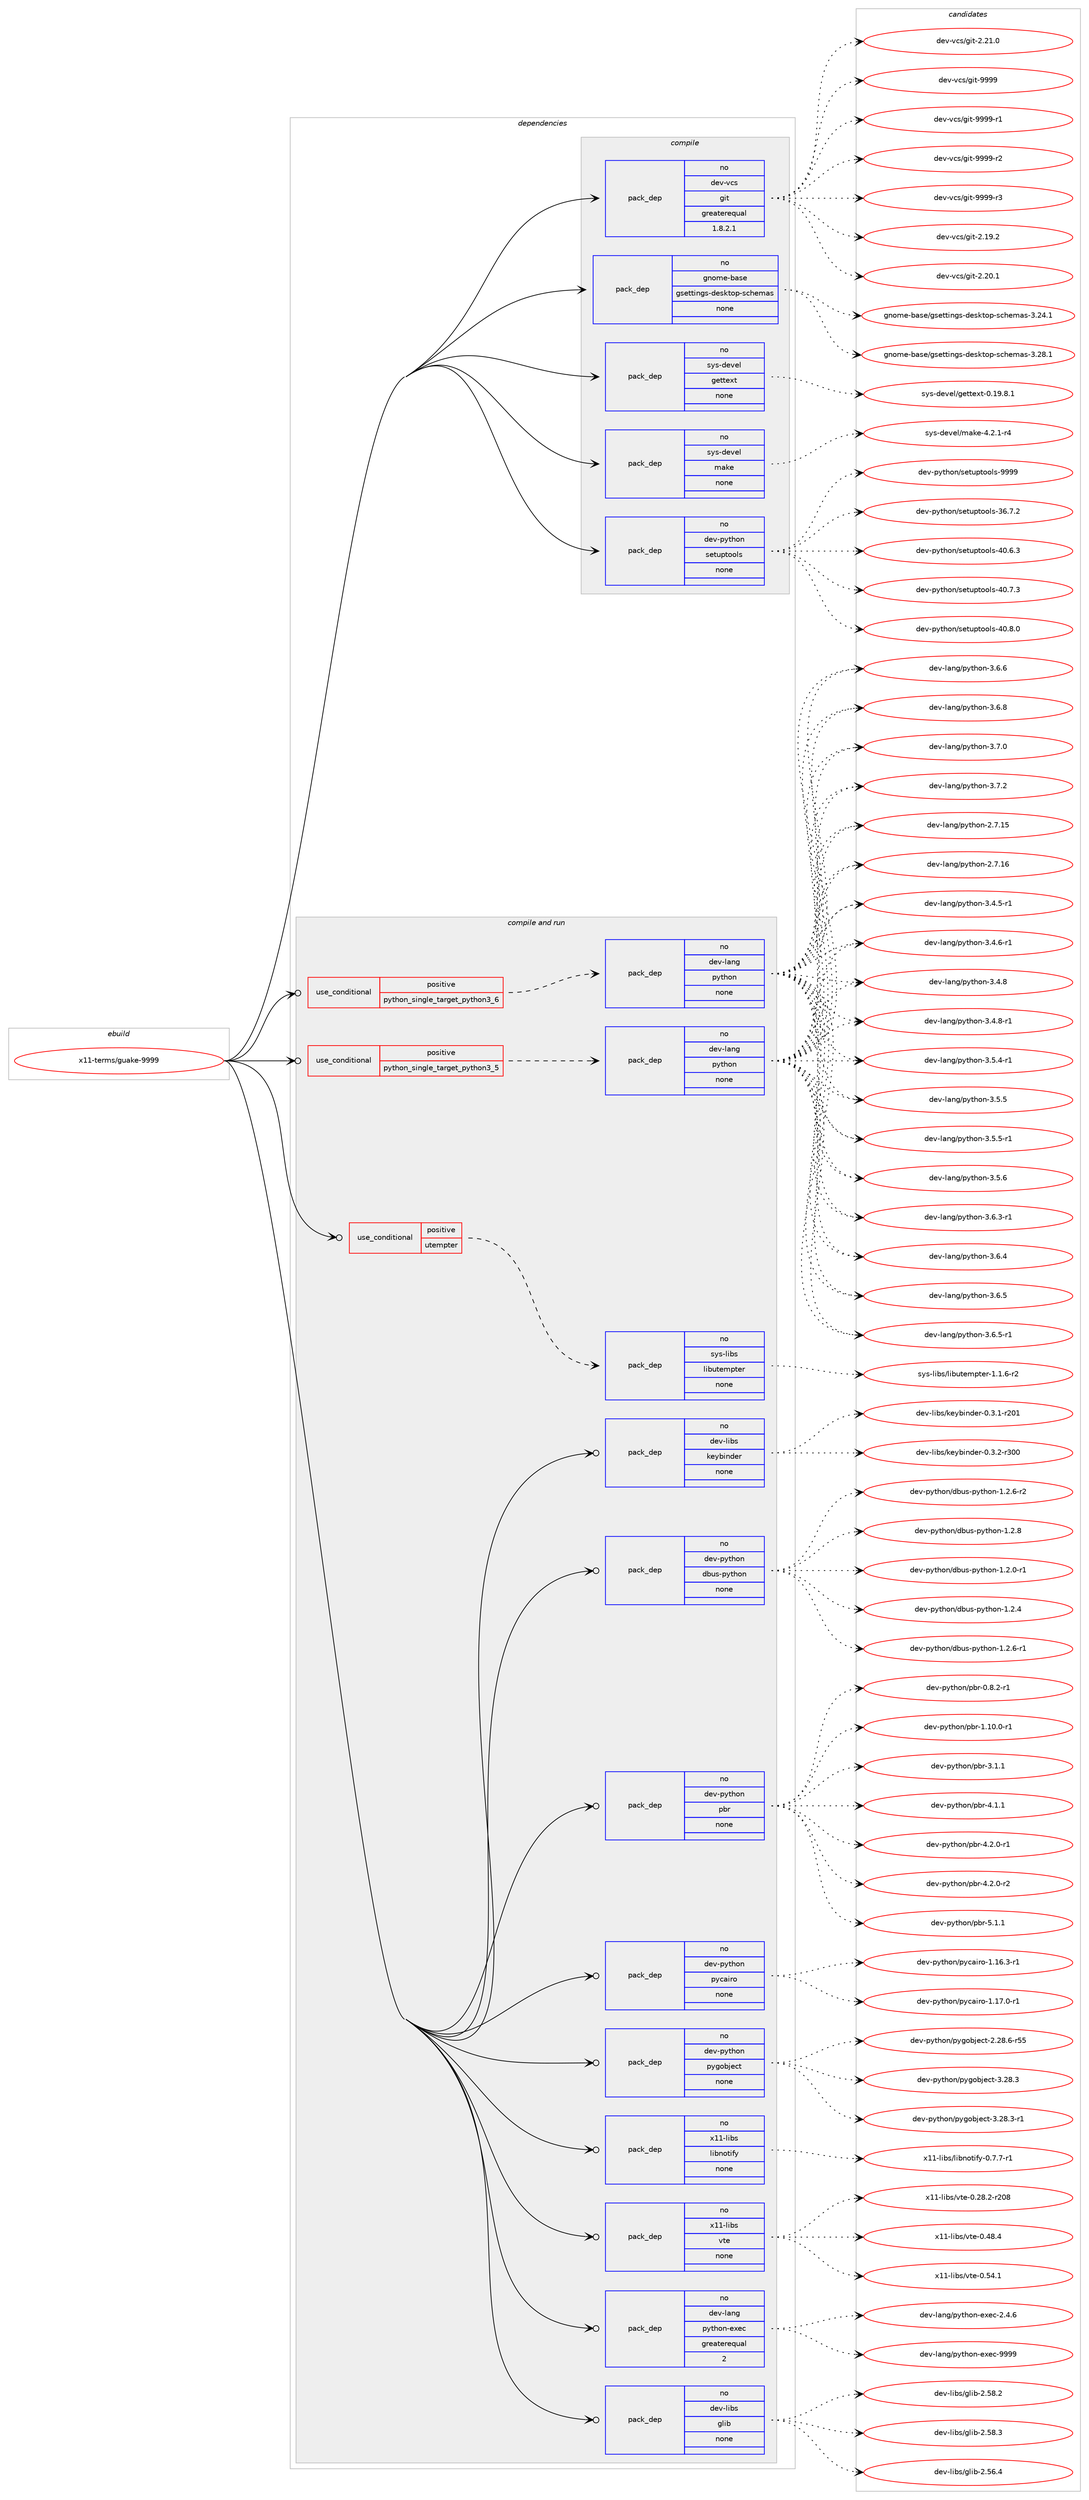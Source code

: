 digraph prolog {

# *************
# Graph options
# *************

newrank=true;
concentrate=true;
compound=true;
graph [rankdir=LR,fontname=Helvetica,fontsize=10,ranksep=1.5];#, ranksep=2.5, nodesep=0.2];
edge  [arrowhead=vee];
node  [fontname=Helvetica,fontsize=10];

# **********
# The ebuild
# **********

subgraph cluster_leftcol {
color=gray;
rank=same;
label=<<i>ebuild</i>>;
id [label="x11-terms/guake-9999", color=red, width=4, href="../x11-terms/guake-9999.svg"];
}

# ****************
# The dependencies
# ****************

subgraph cluster_midcol {
color=gray;
label=<<i>dependencies</i>>;
subgraph cluster_compile {
fillcolor="#eeeeee";
style=filled;
label=<<i>compile</i>>;
subgraph pack1271196 {
dependency1768027 [label=<<TABLE BORDER="0" CELLBORDER="1" CELLSPACING="0" CELLPADDING="4" WIDTH="220"><TR><TD ROWSPAN="6" CELLPADDING="30">pack_dep</TD></TR><TR><TD WIDTH="110">no</TD></TR><TR><TD>dev-python</TD></TR><TR><TD>setuptools</TD></TR><TR><TD>none</TD></TR><TR><TD></TD></TR></TABLE>>, shape=none, color=blue];
}
id:e -> dependency1768027:w [weight=20,style="solid",arrowhead="vee"];
subgraph pack1271197 {
dependency1768028 [label=<<TABLE BORDER="0" CELLBORDER="1" CELLSPACING="0" CELLPADDING="4" WIDTH="220"><TR><TD ROWSPAN="6" CELLPADDING="30">pack_dep</TD></TR><TR><TD WIDTH="110">no</TD></TR><TR><TD>dev-vcs</TD></TR><TR><TD>git</TD></TR><TR><TD>greaterequal</TD></TR><TR><TD>1.8.2.1</TD></TR></TABLE>>, shape=none, color=blue];
}
id:e -> dependency1768028:w [weight=20,style="solid",arrowhead="vee"];
subgraph pack1271198 {
dependency1768029 [label=<<TABLE BORDER="0" CELLBORDER="1" CELLSPACING="0" CELLPADDING="4" WIDTH="220"><TR><TD ROWSPAN="6" CELLPADDING="30">pack_dep</TD></TR><TR><TD WIDTH="110">no</TD></TR><TR><TD>gnome-base</TD></TR><TR><TD>gsettings-desktop-schemas</TD></TR><TR><TD>none</TD></TR><TR><TD></TD></TR></TABLE>>, shape=none, color=blue];
}
id:e -> dependency1768029:w [weight=20,style="solid",arrowhead="vee"];
subgraph pack1271199 {
dependency1768030 [label=<<TABLE BORDER="0" CELLBORDER="1" CELLSPACING="0" CELLPADDING="4" WIDTH="220"><TR><TD ROWSPAN="6" CELLPADDING="30">pack_dep</TD></TR><TR><TD WIDTH="110">no</TD></TR><TR><TD>sys-devel</TD></TR><TR><TD>gettext</TD></TR><TR><TD>none</TD></TR><TR><TD></TD></TR></TABLE>>, shape=none, color=blue];
}
id:e -> dependency1768030:w [weight=20,style="solid",arrowhead="vee"];
subgraph pack1271200 {
dependency1768031 [label=<<TABLE BORDER="0" CELLBORDER="1" CELLSPACING="0" CELLPADDING="4" WIDTH="220"><TR><TD ROWSPAN="6" CELLPADDING="30">pack_dep</TD></TR><TR><TD WIDTH="110">no</TD></TR><TR><TD>sys-devel</TD></TR><TR><TD>make</TD></TR><TR><TD>none</TD></TR><TR><TD></TD></TR></TABLE>>, shape=none, color=blue];
}
id:e -> dependency1768031:w [weight=20,style="solid",arrowhead="vee"];
}
subgraph cluster_compileandrun {
fillcolor="#eeeeee";
style=filled;
label=<<i>compile and run</i>>;
subgraph cond467026 {
dependency1768032 [label=<<TABLE BORDER="0" CELLBORDER="1" CELLSPACING="0" CELLPADDING="4"><TR><TD ROWSPAN="3" CELLPADDING="10">use_conditional</TD></TR><TR><TD>positive</TD></TR><TR><TD>python_single_target_python3_5</TD></TR></TABLE>>, shape=none, color=red];
subgraph pack1271201 {
dependency1768033 [label=<<TABLE BORDER="0" CELLBORDER="1" CELLSPACING="0" CELLPADDING="4" WIDTH="220"><TR><TD ROWSPAN="6" CELLPADDING="30">pack_dep</TD></TR><TR><TD WIDTH="110">no</TD></TR><TR><TD>dev-lang</TD></TR><TR><TD>python</TD></TR><TR><TD>none</TD></TR><TR><TD></TD></TR></TABLE>>, shape=none, color=blue];
}
dependency1768032:e -> dependency1768033:w [weight=20,style="dashed",arrowhead="vee"];
}
id:e -> dependency1768032:w [weight=20,style="solid",arrowhead="odotvee"];
subgraph cond467027 {
dependency1768034 [label=<<TABLE BORDER="0" CELLBORDER="1" CELLSPACING="0" CELLPADDING="4"><TR><TD ROWSPAN="3" CELLPADDING="10">use_conditional</TD></TR><TR><TD>positive</TD></TR><TR><TD>python_single_target_python3_6</TD></TR></TABLE>>, shape=none, color=red];
subgraph pack1271202 {
dependency1768035 [label=<<TABLE BORDER="0" CELLBORDER="1" CELLSPACING="0" CELLPADDING="4" WIDTH="220"><TR><TD ROWSPAN="6" CELLPADDING="30">pack_dep</TD></TR><TR><TD WIDTH="110">no</TD></TR><TR><TD>dev-lang</TD></TR><TR><TD>python</TD></TR><TR><TD>none</TD></TR><TR><TD></TD></TR></TABLE>>, shape=none, color=blue];
}
dependency1768034:e -> dependency1768035:w [weight=20,style="dashed",arrowhead="vee"];
}
id:e -> dependency1768034:w [weight=20,style="solid",arrowhead="odotvee"];
subgraph cond467028 {
dependency1768036 [label=<<TABLE BORDER="0" CELLBORDER="1" CELLSPACING="0" CELLPADDING="4"><TR><TD ROWSPAN="3" CELLPADDING="10">use_conditional</TD></TR><TR><TD>positive</TD></TR><TR><TD>utempter</TD></TR></TABLE>>, shape=none, color=red];
subgraph pack1271203 {
dependency1768037 [label=<<TABLE BORDER="0" CELLBORDER="1" CELLSPACING="0" CELLPADDING="4" WIDTH="220"><TR><TD ROWSPAN="6" CELLPADDING="30">pack_dep</TD></TR><TR><TD WIDTH="110">no</TD></TR><TR><TD>sys-libs</TD></TR><TR><TD>libutempter</TD></TR><TR><TD>none</TD></TR><TR><TD></TD></TR></TABLE>>, shape=none, color=blue];
}
dependency1768036:e -> dependency1768037:w [weight=20,style="dashed",arrowhead="vee"];
}
id:e -> dependency1768036:w [weight=20,style="solid",arrowhead="odotvee"];
subgraph pack1271204 {
dependency1768038 [label=<<TABLE BORDER="0" CELLBORDER="1" CELLSPACING="0" CELLPADDING="4" WIDTH="220"><TR><TD ROWSPAN="6" CELLPADDING="30">pack_dep</TD></TR><TR><TD WIDTH="110">no</TD></TR><TR><TD>dev-lang</TD></TR><TR><TD>python-exec</TD></TR><TR><TD>greaterequal</TD></TR><TR><TD>2</TD></TR></TABLE>>, shape=none, color=blue];
}
id:e -> dependency1768038:w [weight=20,style="solid",arrowhead="odotvee"];
subgraph pack1271205 {
dependency1768039 [label=<<TABLE BORDER="0" CELLBORDER="1" CELLSPACING="0" CELLPADDING="4" WIDTH="220"><TR><TD ROWSPAN="6" CELLPADDING="30">pack_dep</TD></TR><TR><TD WIDTH="110">no</TD></TR><TR><TD>dev-libs</TD></TR><TR><TD>glib</TD></TR><TR><TD>none</TD></TR><TR><TD></TD></TR></TABLE>>, shape=none, color=blue];
}
id:e -> dependency1768039:w [weight=20,style="solid",arrowhead="odotvee"];
subgraph pack1271206 {
dependency1768040 [label=<<TABLE BORDER="0" CELLBORDER="1" CELLSPACING="0" CELLPADDING="4" WIDTH="220"><TR><TD ROWSPAN="6" CELLPADDING="30">pack_dep</TD></TR><TR><TD WIDTH="110">no</TD></TR><TR><TD>dev-libs</TD></TR><TR><TD>keybinder</TD></TR><TR><TD>none</TD></TR><TR><TD></TD></TR></TABLE>>, shape=none, color=blue];
}
id:e -> dependency1768040:w [weight=20,style="solid",arrowhead="odotvee"];
subgraph pack1271207 {
dependency1768041 [label=<<TABLE BORDER="0" CELLBORDER="1" CELLSPACING="0" CELLPADDING="4" WIDTH="220"><TR><TD ROWSPAN="6" CELLPADDING="30">pack_dep</TD></TR><TR><TD WIDTH="110">no</TD></TR><TR><TD>dev-python</TD></TR><TR><TD>dbus-python</TD></TR><TR><TD>none</TD></TR><TR><TD></TD></TR></TABLE>>, shape=none, color=blue];
}
id:e -> dependency1768041:w [weight=20,style="solid",arrowhead="odotvee"];
subgraph pack1271208 {
dependency1768042 [label=<<TABLE BORDER="0" CELLBORDER="1" CELLSPACING="0" CELLPADDING="4" WIDTH="220"><TR><TD ROWSPAN="6" CELLPADDING="30">pack_dep</TD></TR><TR><TD WIDTH="110">no</TD></TR><TR><TD>dev-python</TD></TR><TR><TD>pbr</TD></TR><TR><TD>none</TD></TR><TR><TD></TD></TR></TABLE>>, shape=none, color=blue];
}
id:e -> dependency1768042:w [weight=20,style="solid",arrowhead="odotvee"];
subgraph pack1271209 {
dependency1768043 [label=<<TABLE BORDER="0" CELLBORDER="1" CELLSPACING="0" CELLPADDING="4" WIDTH="220"><TR><TD ROWSPAN="6" CELLPADDING="30">pack_dep</TD></TR><TR><TD WIDTH="110">no</TD></TR><TR><TD>dev-python</TD></TR><TR><TD>pycairo</TD></TR><TR><TD>none</TD></TR><TR><TD></TD></TR></TABLE>>, shape=none, color=blue];
}
id:e -> dependency1768043:w [weight=20,style="solid",arrowhead="odotvee"];
subgraph pack1271210 {
dependency1768044 [label=<<TABLE BORDER="0" CELLBORDER="1" CELLSPACING="0" CELLPADDING="4" WIDTH="220"><TR><TD ROWSPAN="6" CELLPADDING="30">pack_dep</TD></TR><TR><TD WIDTH="110">no</TD></TR><TR><TD>dev-python</TD></TR><TR><TD>pygobject</TD></TR><TR><TD>none</TD></TR><TR><TD></TD></TR></TABLE>>, shape=none, color=blue];
}
id:e -> dependency1768044:w [weight=20,style="solid",arrowhead="odotvee"];
subgraph pack1271211 {
dependency1768045 [label=<<TABLE BORDER="0" CELLBORDER="1" CELLSPACING="0" CELLPADDING="4" WIDTH="220"><TR><TD ROWSPAN="6" CELLPADDING="30">pack_dep</TD></TR><TR><TD WIDTH="110">no</TD></TR><TR><TD>x11-libs</TD></TR><TR><TD>libnotify</TD></TR><TR><TD>none</TD></TR><TR><TD></TD></TR></TABLE>>, shape=none, color=blue];
}
id:e -> dependency1768045:w [weight=20,style="solid",arrowhead="odotvee"];
subgraph pack1271212 {
dependency1768046 [label=<<TABLE BORDER="0" CELLBORDER="1" CELLSPACING="0" CELLPADDING="4" WIDTH="220"><TR><TD ROWSPAN="6" CELLPADDING="30">pack_dep</TD></TR><TR><TD WIDTH="110">no</TD></TR><TR><TD>x11-libs</TD></TR><TR><TD>vte</TD></TR><TR><TD>none</TD></TR><TR><TD></TD></TR></TABLE>>, shape=none, color=blue];
}
id:e -> dependency1768046:w [weight=20,style="solid",arrowhead="odotvee"];
}
subgraph cluster_run {
fillcolor="#eeeeee";
style=filled;
label=<<i>run</i>>;
}
}

# **************
# The candidates
# **************

subgraph cluster_choices {
rank=same;
color=gray;
label=<<i>candidates</i>>;

subgraph choice1271196 {
color=black;
nodesep=1;
choice100101118451121211161041111104711510111611711211611111110811545515446554650 [label="dev-python/setuptools-36.7.2", color=red, width=4,href="../dev-python/setuptools-36.7.2.svg"];
choice100101118451121211161041111104711510111611711211611111110811545524846544651 [label="dev-python/setuptools-40.6.3", color=red, width=4,href="../dev-python/setuptools-40.6.3.svg"];
choice100101118451121211161041111104711510111611711211611111110811545524846554651 [label="dev-python/setuptools-40.7.3", color=red, width=4,href="../dev-python/setuptools-40.7.3.svg"];
choice100101118451121211161041111104711510111611711211611111110811545524846564648 [label="dev-python/setuptools-40.8.0", color=red, width=4,href="../dev-python/setuptools-40.8.0.svg"];
choice10010111845112121116104111110471151011161171121161111111081154557575757 [label="dev-python/setuptools-9999", color=red, width=4,href="../dev-python/setuptools-9999.svg"];
dependency1768027:e -> choice100101118451121211161041111104711510111611711211611111110811545515446554650:w [style=dotted,weight="100"];
dependency1768027:e -> choice100101118451121211161041111104711510111611711211611111110811545524846544651:w [style=dotted,weight="100"];
dependency1768027:e -> choice100101118451121211161041111104711510111611711211611111110811545524846554651:w [style=dotted,weight="100"];
dependency1768027:e -> choice100101118451121211161041111104711510111611711211611111110811545524846564648:w [style=dotted,weight="100"];
dependency1768027:e -> choice10010111845112121116104111110471151011161171121161111111081154557575757:w [style=dotted,weight="100"];
}
subgraph choice1271197 {
color=black;
nodesep=1;
choice10010111845118991154710310511645504649574650 [label="dev-vcs/git-2.19.2", color=red, width=4,href="../dev-vcs/git-2.19.2.svg"];
choice10010111845118991154710310511645504650484649 [label="dev-vcs/git-2.20.1", color=red, width=4,href="../dev-vcs/git-2.20.1.svg"];
choice10010111845118991154710310511645504650494648 [label="dev-vcs/git-2.21.0", color=red, width=4,href="../dev-vcs/git-2.21.0.svg"];
choice1001011184511899115471031051164557575757 [label="dev-vcs/git-9999", color=red, width=4,href="../dev-vcs/git-9999.svg"];
choice10010111845118991154710310511645575757574511449 [label="dev-vcs/git-9999-r1", color=red, width=4,href="../dev-vcs/git-9999-r1.svg"];
choice10010111845118991154710310511645575757574511450 [label="dev-vcs/git-9999-r2", color=red, width=4,href="../dev-vcs/git-9999-r2.svg"];
choice10010111845118991154710310511645575757574511451 [label="dev-vcs/git-9999-r3", color=red, width=4,href="../dev-vcs/git-9999-r3.svg"];
dependency1768028:e -> choice10010111845118991154710310511645504649574650:w [style=dotted,weight="100"];
dependency1768028:e -> choice10010111845118991154710310511645504650484649:w [style=dotted,weight="100"];
dependency1768028:e -> choice10010111845118991154710310511645504650494648:w [style=dotted,weight="100"];
dependency1768028:e -> choice1001011184511899115471031051164557575757:w [style=dotted,weight="100"];
dependency1768028:e -> choice10010111845118991154710310511645575757574511449:w [style=dotted,weight="100"];
dependency1768028:e -> choice10010111845118991154710310511645575757574511450:w [style=dotted,weight="100"];
dependency1768028:e -> choice10010111845118991154710310511645575757574511451:w [style=dotted,weight="100"];
}
subgraph choice1271198 {
color=black;
nodesep=1;
choice103110111109101459897115101471031151011161161051101031154510010111510711611111245115991041011099711545514650524649 [label="gnome-base/gsettings-desktop-schemas-3.24.1", color=red, width=4,href="../gnome-base/gsettings-desktop-schemas-3.24.1.svg"];
choice103110111109101459897115101471031151011161161051101031154510010111510711611111245115991041011099711545514650564649 [label="gnome-base/gsettings-desktop-schemas-3.28.1", color=red, width=4,href="../gnome-base/gsettings-desktop-schemas-3.28.1.svg"];
dependency1768029:e -> choice103110111109101459897115101471031151011161161051101031154510010111510711611111245115991041011099711545514650524649:w [style=dotted,weight="100"];
dependency1768029:e -> choice103110111109101459897115101471031151011161161051101031154510010111510711611111245115991041011099711545514650564649:w [style=dotted,weight="100"];
}
subgraph choice1271199 {
color=black;
nodesep=1;
choice1151211154510010111810110847103101116116101120116454846495746564649 [label="sys-devel/gettext-0.19.8.1", color=red, width=4,href="../sys-devel/gettext-0.19.8.1.svg"];
dependency1768030:e -> choice1151211154510010111810110847103101116116101120116454846495746564649:w [style=dotted,weight="100"];
}
subgraph choice1271200 {
color=black;
nodesep=1;
choice1151211154510010111810110847109971071014552465046494511452 [label="sys-devel/make-4.2.1-r4", color=red, width=4,href="../sys-devel/make-4.2.1-r4.svg"];
dependency1768031:e -> choice1151211154510010111810110847109971071014552465046494511452:w [style=dotted,weight="100"];
}
subgraph choice1271201 {
color=black;
nodesep=1;
choice10010111845108971101034711212111610411111045504655464953 [label="dev-lang/python-2.7.15", color=red, width=4,href="../dev-lang/python-2.7.15.svg"];
choice10010111845108971101034711212111610411111045504655464954 [label="dev-lang/python-2.7.16", color=red, width=4,href="../dev-lang/python-2.7.16.svg"];
choice1001011184510897110103471121211161041111104551465246534511449 [label="dev-lang/python-3.4.5-r1", color=red, width=4,href="../dev-lang/python-3.4.5-r1.svg"];
choice1001011184510897110103471121211161041111104551465246544511449 [label="dev-lang/python-3.4.6-r1", color=red, width=4,href="../dev-lang/python-3.4.6-r1.svg"];
choice100101118451089711010347112121116104111110455146524656 [label="dev-lang/python-3.4.8", color=red, width=4,href="../dev-lang/python-3.4.8.svg"];
choice1001011184510897110103471121211161041111104551465246564511449 [label="dev-lang/python-3.4.8-r1", color=red, width=4,href="../dev-lang/python-3.4.8-r1.svg"];
choice1001011184510897110103471121211161041111104551465346524511449 [label="dev-lang/python-3.5.4-r1", color=red, width=4,href="../dev-lang/python-3.5.4-r1.svg"];
choice100101118451089711010347112121116104111110455146534653 [label="dev-lang/python-3.5.5", color=red, width=4,href="../dev-lang/python-3.5.5.svg"];
choice1001011184510897110103471121211161041111104551465346534511449 [label="dev-lang/python-3.5.5-r1", color=red, width=4,href="../dev-lang/python-3.5.5-r1.svg"];
choice100101118451089711010347112121116104111110455146534654 [label="dev-lang/python-3.5.6", color=red, width=4,href="../dev-lang/python-3.5.6.svg"];
choice1001011184510897110103471121211161041111104551465446514511449 [label="dev-lang/python-3.6.3-r1", color=red, width=4,href="../dev-lang/python-3.6.3-r1.svg"];
choice100101118451089711010347112121116104111110455146544652 [label="dev-lang/python-3.6.4", color=red, width=4,href="../dev-lang/python-3.6.4.svg"];
choice100101118451089711010347112121116104111110455146544653 [label="dev-lang/python-3.6.5", color=red, width=4,href="../dev-lang/python-3.6.5.svg"];
choice1001011184510897110103471121211161041111104551465446534511449 [label="dev-lang/python-3.6.5-r1", color=red, width=4,href="../dev-lang/python-3.6.5-r1.svg"];
choice100101118451089711010347112121116104111110455146544654 [label="dev-lang/python-3.6.6", color=red, width=4,href="../dev-lang/python-3.6.6.svg"];
choice100101118451089711010347112121116104111110455146544656 [label="dev-lang/python-3.6.8", color=red, width=4,href="../dev-lang/python-3.6.8.svg"];
choice100101118451089711010347112121116104111110455146554648 [label="dev-lang/python-3.7.0", color=red, width=4,href="../dev-lang/python-3.7.0.svg"];
choice100101118451089711010347112121116104111110455146554650 [label="dev-lang/python-3.7.2", color=red, width=4,href="../dev-lang/python-3.7.2.svg"];
dependency1768033:e -> choice10010111845108971101034711212111610411111045504655464953:w [style=dotted,weight="100"];
dependency1768033:e -> choice10010111845108971101034711212111610411111045504655464954:w [style=dotted,weight="100"];
dependency1768033:e -> choice1001011184510897110103471121211161041111104551465246534511449:w [style=dotted,weight="100"];
dependency1768033:e -> choice1001011184510897110103471121211161041111104551465246544511449:w [style=dotted,weight="100"];
dependency1768033:e -> choice100101118451089711010347112121116104111110455146524656:w [style=dotted,weight="100"];
dependency1768033:e -> choice1001011184510897110103471121211161041111104551465246564511449:w [style=dotted,weight="100"];
dependency1768033:e -> choice1001011184510897110103471121211161041111104551465346524511449:w [style=dotted,weight="100"];
dependency1768033:e -> choice100101118451089711010347112121116104111110455146534653:w [style=dotted,weight="100"];
dependency1768033:e -> choice1001011184510897110103471121211161041111104551465346534511449:w [style=dotted,weight="100"];
dependency1768033:e -> choice100101118451089711010347112121116104111110455146534654:w [style=dotted,weight="100"];
dependency1768033:e -> choice1001011184510897110103471121211161041111104551465446514511449:w [style=dotted,weight="100"];
dependency1768033:e -> choice100101118451089711010347112121116104111110455146544652:w [style=dotted,weight="100"];
dependency1768033:e -> choice100101118451089711010347112121116104111110455146544653:w [style=dotted,weight="100"];
dependency1768033:e -> choice1001011184510897110103471121211161041111104551465446534511449:w [style=dotted,weight="100"];
dependency1768033:e -> choice100101118451089711010347112121116104111110455146544654:w [style=dotted,weight="100"];
dependency1768033:e -> choice100101118451089711010347112121116104111110455146544656:w [style=dotted,weight="100"];
dependency1768033:e -> choice100101118451089711010347112121116104111110455146554648:w [style=dotted,weight="100"];
dependency1768033:e -> choice100101118451089711010347112121116104111110455146554650:w [style=dotted,weight="100"];
}
subgraph choice1271202 {
color=black;
nodesep=1;
choice10010111845108971101034711212111610411111045504655464953 [label="dev-lang/python-2.7.15", color=red, width=4,href="../dev-lang/python-2.7.15.svg"];
choice10010111845108971101034711212111610411111045504655464954 [label="dev-lang/python-2.7.16", color=red, width=4,href="../dev-lang/python-2.7.16.svg"];
choice1001011184510897110103471121211161041111104551465246534511449 [label="dev-lang/python-3.4.5-r1", color=red, width=4,href="../dev-lang/python-3.4.5-r1.svg"];
choice1001011184510897110103471121211161041111104551465246544511449 [label="dev-lang/python-3.4.6-r1", color=red, width=4,href="../dev-lang/python-3.4.6-r1.svg"];
choice100101118451089711010347112121116104111110455146524656 [label="dev-lang/python-3.4.8", color=red, width=4,href="../dev-lang/python-3.4.8.svg"];
choice1001011184510897110103471121211161041111104551465246564511449 [label="dev-lang/python-3.4.8-r1", color=red, width=4,href="../dev-lang/python-3.4.8-r1.svg"];
choice1001011184510897110103471121211161041111104551465346524511449 [label="dev-lang/python-3.5.4-r1", color=red, width=4,href="../dev-lang/python-3.5.4-r1.svg"];
choice100101118451089711010347112121116104111110455146534653 [label="dev-lang/python-3.5.5", color=red, width=4,href="../dev-lang/python-3.5.5.svg"];
choice1001011184510897110103471121211161041111104551465346534511449 [label="dev-lang/python-3.5.5-r1", color=red, width=4,href="../dev-lang/python-3.5.5-r1.svg"];
choice100101118451089711010347112121116104111110455146534654 [label="dev-lang/python-3.5.6", color=red, width=4,href="../dev-lang/python-3.5.6.svg"];
choice1001011184510897110103471121211161041111104551465446514511449 [label="dev-lang/python-3.6.3-r1", color=red, width=4,href="../dev-lang/python-3.6.3-r1.svg"];
choice100101118451089711010347112121116104111110455146544652 [label="dev-lang/python-3.6.4", color=red, width=4,href="../dev-lang/python-3.6.4.svg"];
choice100101118451089711010347112121116104111110455146544653 [label="dev-lang/python-3.6.5", color=red, width=4,href="../dev-lang/python-3.6.5.svg"];
choice1001011184510897110103471121211161041111104551465446534511449 [label="dev-lang/python-3.6.5-r1", color=red, width=4,href="../dev-lang/python-3.6.5-r1.svg"];
choice100101118451089711010347112121116104111110455146544654 [label="dev-lang/python-3.6.6", color=red, width=4,href="../dev-lang/python-3.6.6.svg"];
choice100101118451089711010347112121116104111110455146544656 [label="dev-lang/python-3.6.8", color=red, width=4,href="../dev-lang/python-3.6.8.svg"];
choice100101118451089711010347112121116104111110455146554648 [label="dev-lang/python-3.7.0", color=red, width=4,href="../dev-lang/python-3.7.0.svg"];
choice100101118451089711010347112121116104111110455146554650 [label="dev-lang/python-3.7.2", color=red, width=4,href="../dev-lang/python-3.7.2.svg"];
dependency1768035:e -> choice10010111845108971101034711212111610411111045504655464953:w [style=dotted,weight="100"];
dependency1768035:e -> choice10010111845108971101034711212111610411111045504655464954:w [style=dotted,weight="100"];
dependency1768035:e -> choice1001011184510897110103471121211161041111104551465246534511449:w [style=dotted,weight="100"];
dependency1768035:e -> choice1001011184510897110103471121211161041111104551465246544511449:w [style=dotted,weight="100"];
dependency1768035:e -> choice100101118451089711010347112121116104111110455146524656:w [style=dotted,weight="100"];
dependency1768035:e -> choice1001011184510897110103471121211161041111104551465246564511449:w [style=dotted,weight="100"];
dependency1768035:e -> choice1001011184510897110103471121211161041111104551465346524511449:w [style=dotted,weight="100"];
dependency1768035:e -> choice100101118451089711010347112121116104111110455146534653:w [style=dotted,weight="100"];
dependency1768035:e -> choice1001011184510897110103471121211161041111104551465346534511449:w [style=dotted,weight="100"];
dependency1768035:e -> choice100101118451089711010347112121116104111110455146534654:w [style=dotted,weight="100"];
dependency1768035:e -> choice1001011184510897110103471121211161041111104551465446514511449:w [style=dotted,weight="100"];
dependency1768035:e -> choice100101118451089711010347112121116104111110455146544652:w [style=dotted,weight="100"];
dependency1768035:e -> choice100101118451089711010347112121116104111110455146544653:w [style=dotted,weight="100"];
dependency1768035:e -> choice1001011184510897110103471121211161041111104551465446534511449:w [style=dotted,weight="100"];
dependency1768035:e -> choice100101118451089711010347112121116104111110455146544654:w [style=dotted,weight="100"];
dependency1768035:e -> choice100101118451089711010347112121116104111110455146544656:w [style=dotted,weight="100"];
dependency1768035:e -> choice100101118451089711010347112121116104111110455146554648:w [style=dotted,weight="100"];
dependency1768035:e -> choice100101118451089711010347112121116104111110455146554650:w [style=dotted,weight="100"];
}
subgraph choice1271203 {
color=black;
nodesep=1;
choice115121115451081059811547108105981171161011091121161011144549464946544511450 [label="sys-libs/libutempter-1.1.6-r2", color=red, width=4,href="../sys-libs/libutempter-1.1.6-r2.svg"];
dependency1768037:e -> choice115121115451081059811547108105981171161011091121161011144549464946544511450:w [style=dotted,weight="100"];
}
subgraph choice1271204 {
color=black;
nodesep=1;
choice1001011184510897110103471121211161041111104510112010199455046524654 [label="dev-lang/python-exec-2.4.6", color=red, width=4,href="../dev-lang/python-exec-2.4.6.svg"];
choice10010111845108971101034711212111610411111045101120101994557575757 [label="dev-lang/python-exec-9999", color=red, width=4,href="../dev-lang/python-exec-9999.svg"];
dependency1768038:e -> choice1001011184510897110103471121211161041111104510112010199455046524654:w [style=dotted,weight="100"];
dependency1768038:e -> choice10010111845108971101034711212111610411111045101120101994557575757:w [style=dotted,weight="100"];
}
subgraph choice1271205 {
color=black;
nodesep=1;
choice1001011184510810598115471031081059845504653544652 [label="dev-libs/glib-2.56.4", color=red, width=4,href="../dev-libs/glib-2.56.4.svg"];
choice1001011184510810598115471031081059845504653564650 [label="dev-libs/glib-2.58.2", color=red, width=4,href="../dev-libs/glib-2.58.2.svg"];
choice1001011184510810598115471031081059845504653564651 [label="dev-libs/glib-2.58.3", color=red, width=4,href="../dev-libs/glib-2.58.3.svg"];
dependency1768039:e -> choice1001011184510810598115471031081059845504653544652:w [style=dotted,weight="100"];
dependency1768039:e -> choice1001011184510810598115471031081059845504653564650:w [style=dotted,weight="100"];
dependency1768039:e -> choice1001011184510810598115471031081059845504653564651:w [style=dotted,weight="100"];
}
subgraph choice1271206 {
color=black;
nodesep=1;
choice1001011184510810598115471071011219810511010010111445484651464945114504849 [label="dev-libs/keybinder-0.3.1-r201", color=red, width=4,href="../dev-libs/keybinder-0.3.1-r201.svg"];
choice1001011184510810598115471071011219810511010010111445484651465045114514848 [label="dev-libs/keybinder-0.3.2-r300", color=red, width=4,href="../dev-libs/keybinder-0.3.2-r300.svg"];
dependency1768040:e -> choice1001011184510810598115471071011219810511010010111445484651464945114504849:w [style=dotted,weight="100"];
dependency1768040:e -> choice1001011184510810598115471071011219810511010010111445484651465045114514848:w [style=dotted,weight="100"];
}
subgraph choice1271207 {
color=black;
nodesep=1;
choice100101118451121211161041111104710098117115451121211161041111104549465046484511449 [label="dev-python/dbus-python-1.2.0-r1", color=red, width=4,href="../dev-python/dbus-python-1.2.0-r1.svg"];
choice10010111845112121116104111110471009811711545112121116104111110454946504652 [label="dev-python/dbus-python-1.2.4", color=red, width=4,href="../dev-python/dbus-python-1.2.4.svg"];
choice100101118451121211161041111104710098117115451121211161041111104549465046544511449 [label="dev-python/dbus-python-1.2.6-r1", color=red, width=4,href="../dev-python/dbus-python-1.2.6-r1.svg"];
choice100101118451121211161041111104710098117115451121211161041111104549465046544511450 [label="dev-python/dbus-python-1.2.6-r2", color=red, width=4,href="../dev-python/dbus-python-1.2.6-r2.svg"];
choice10010111845112121116104111110471009811711545112121116104111110454946504656 [label="dev-python/dbus-python-1.2.8", color=red, width=4,href="../dev-python/dbus-python-1.2.8.svg"];
dependency1768041:e -> choice100101118451121211161041111104710098117115451121211161041111104549465046484511449:w [style=dotted,weight="100"];
dependency1768041:e -> choice10010111845112121116104111110471009811711545112121116104111110454946504652:w [style=dotted,weight="100"];
dependency1768041:e -> choice100101118451121211161041111104710098117115451121211161041111104549465046544511449:w [style=dotted,weight="100"];
dependency1768041:e -> choice100101118451121211161041111104710098117115451121211161041111104549465046544511450:w [style=dotted,weight="100"];
dependency1768041:e -> choice10010111845112121116104111110471009811711545112121116104111110454946504656:w [style=dotted,weight="100"];
}
subgraph choice1271208 {
color=black;
nodesep=1;
choice1001011184511212111610411111047112981144548465646504511449 [label="dev-python/pbr-0.8.2-r1", color=red, width=4,href="../dev-python/pbr-0.8.2-r1.svg"];
choice100101118451121211161041111104711298114454946494846484511449 [label="dev-python/pbr-1.10.0-r1", color=red, width=4,href="../dev-python/pbr-1.10.0-r1.svg"];
choice100101118451121211161041111104711298114455146494649 [label="dev-python/pbr-3.1.1", color=red, width=4,href="../dev-python/pbr-3.1.1.svg"];
choice100101118451121211161041111104711298114455246494649 [label="dev-python/pbr-4.1.1", color=red, width=4,href="../dev-python/pbr-4.1.1.svg"];
choice1001011184511212111610411111047112981144552465046484511449 [label="dev-python/pbr-4.2.0-r1", color=red, width=4,href="../dev-python/pbr-4.2.0-r1.svg"];
choice1001011184511212111610411111047112981144552465046484511450 [label="dev-python/pbr-4.2.0-r2", color=red, width=4,href="../dev-python/pbr-4.2.0-r2.svg"];
choice100101118451121211161041111104711298114455346494649 [label="dev-python/pbr-5.1.1", color=red, width=4,href="../dev-python/pbr-5.1.1.svg"];
dependency1768042:e -> choice1001011184511212111610411111047112981144548465646504511449:w [style=dotted,weight="100"];
dependency1768042:e -> choice100101118451121211161041111104711298114454946494846484511449:w [style=dotted,weight="100"];
dependency1768042:e -> choice100101118451121211161041111104711298114455146494649:w [style=dotted,weight="100"];
dependency1768042:e -> choice100101118451121211161041111104711298114455246494649:w [style=dotted,weight="100"];
dependency1768042:e -> choice1001011184511212111610411111047112981144552465046484511449:w [style=dotted,weight="100"];
dependency1768042:e -> choice1001011184511212111610411111047112981144552465046484511450:w [style=dotted,weight="100"];
dependency1768042:e -> choice100101118451121211161041111104711298114455346494649:w [style=dotted,weight="100"];
}
subgraph choice1271209 {
color=black;
nodesep=1;
choice10010111845112121116104111110471121219997105114111454946495446514511449 [label="dev-python/pycairo-1.16.3-r1", color=red, width=4,href="../dev-python/pycairo-1.16.3-r1.svg"];
choice10010111845112121116104111110471121219997105114111454946495546484511449 [label="dev-python/pycairo-1.17.0-r1", color=red, width=4,href="../dev-python/pycairo-1.17.0-r1.svg"];
dependency1768043:e -> choice10010111845112121116104111110471121219997105114111454946495446514511449:w [style=dotted,weight="100"];
dependency1768043:e -> choice10010111845112121116104111110471121219997105114111454946495546484511449:w [style=dotted,weight="100"];
}
subgraph choice1271210 {
color=black;
nodesep=1;
choice1001011184511212111610411111047112121103111981061019911645504650564654451145353 [label="dev-python/pygobject-2.28.6-r55", color=red, width=4,href="../dev-python/pygobject-2.28.6-r55.svg"];
choice1001011184511212111610411111047112121103111981061019911645514650564651 [label="dev-python/pygobject-3.28.3", color=red, width=4,href="../dev-python/pygobject-3.28.3.svg"];
choice10010111845112121116104111110471121211031119810610199116455146505646514511449 [label="dev-python/pygobject-3.28.3-r1", color=red, width=4,href="../dev-python/pygobject-3.28.3-r1.svg"];
dependency1768044:e -> choice1001011184511212111610411111047112121103111981061019911645504650564654451145353:w [style=dotted,weight="100"];
dependency1768044:e -> choice1001011184511212111610411111047112121103111981061019911645514650564651:w [style=dotted,weight="100"];
dependency1768044:e -> choice10010111845112121116104111110471121211031119810610199116455146505646514511449:w [style=dotted,weight="100"];
}
subgraph choice1271211 {
color=black;
nodesep=1;
choice1204949451081059811547108105981101111161051021214548465546554511449 [label="x11-libs/libnotify-0.7.7-r1", color=red, width=4,href="../x11-libs/libnotify-0.7.7-r1.svg"];
dependency1768045:e -> choice1204949451081059811547108105981101111161051021214548465546554511449:w [style=dotted,weight="100"];
}
subgraph choice1271212 {
color=black;
nodesep=1;
choice12049494510810598115471181161014548465056465045114504856 [label="x11-libs/vte-0.28.2-r208", color=red, width=4,href="../x11-libs/vte-0.28.2-r208.svg"];
choice120494945108105981154711811610145484652564652 [label="x11-libs/vte-0.48.4", color=red, width=4,href="../x11-libs/vte-0.48.4.svg"];
choice120494945108105981154711811610145484653524649 [label="x11-libs/vte-0.54.1", color=red, width=4,href="../x11-libs/vte-0.54.1.svg"];
dependency1768046:e -> choice12049494510810598115471181161014548465056465045114504856:w [style=dotted,weight="100"];
dependency1768046:e -> choice120494945108105981154711811610145484652564652:w [style=dotted,weight="100"];
dependency1768046:e -> choice120494945108105981154711811610145484653524649:w [style=dotted,weight="100"];
}
}

}
